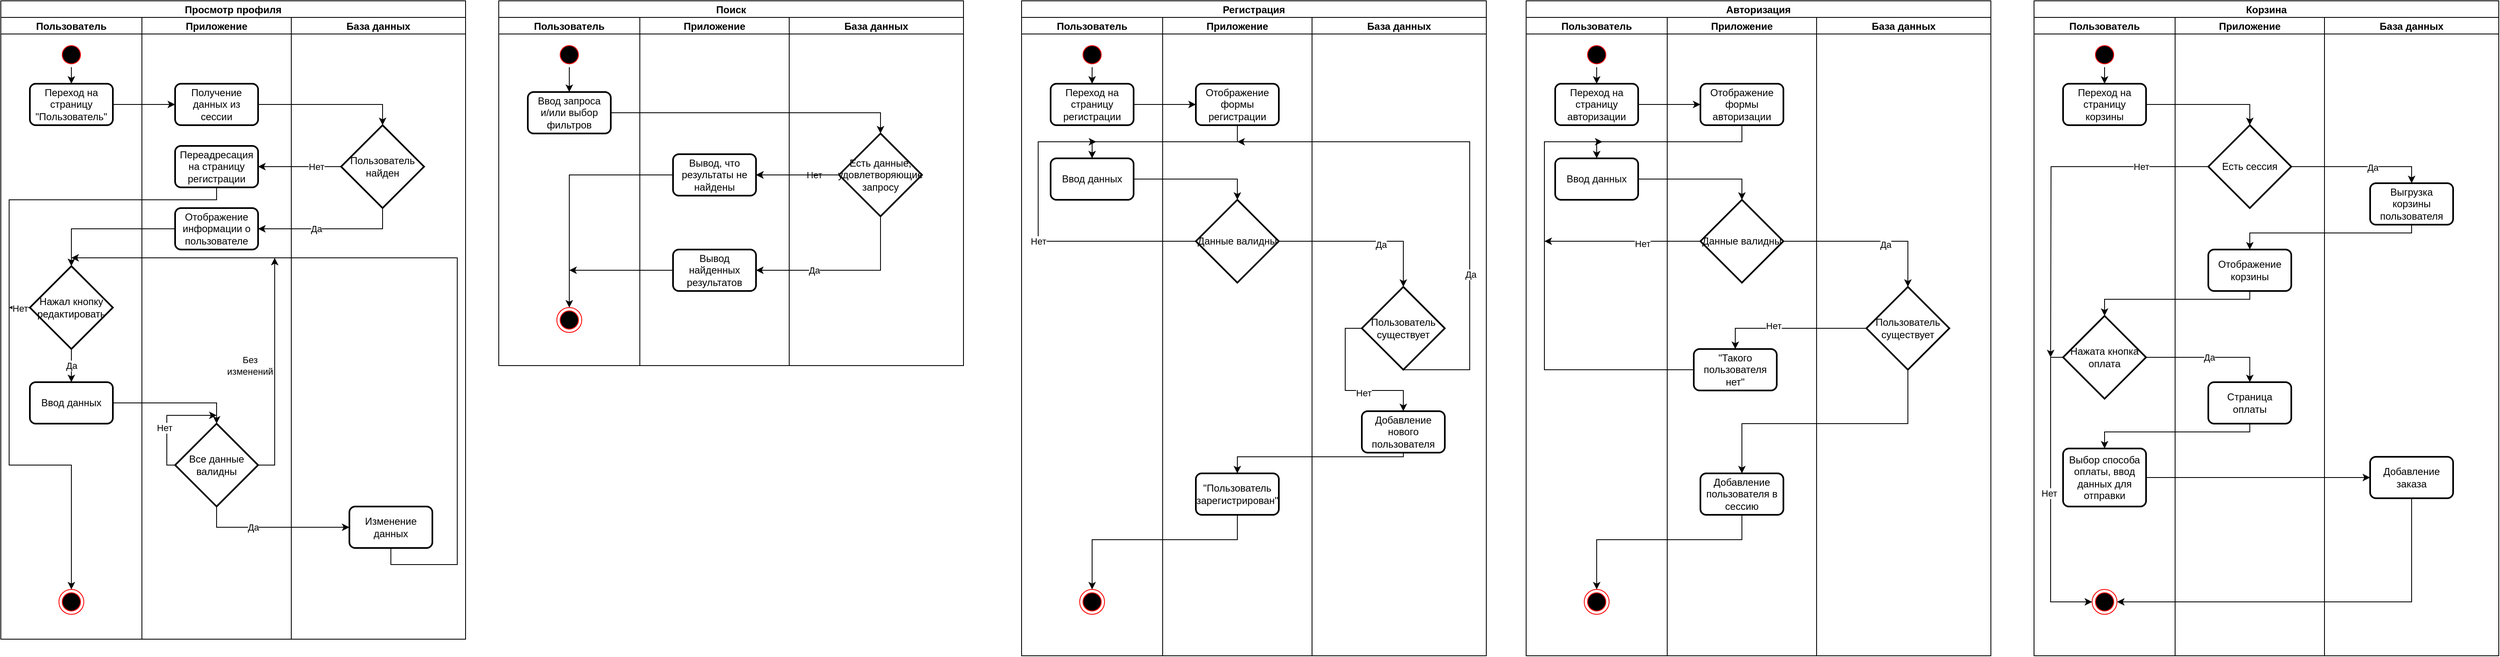 <mxfile version="20.3.2" type="github">
  <diagram id="I5nZvrq4wEyYo2CoKXtl" name="Страница 1">
    <mxGraphModel dx="1625" dy="899" grid="1" gridSize="10" guides="1" tooltips="1" connect="1" arrows="1" fold="1" page="1" pageScale="1" pageWidth="827" pageHeight="1169" math="0" shadow="0">
      <root>
        <mxCell id="0" />
        <mxCell id="1" parent="0" />
        <mxCell id="TyDWLtlbXE0dwwBq7qkv-1" value="Просмотр профиля" style="swimlane;childLayout=stackLayout;resizeParent=1;resizeParentMax=0;startSize=20;" vertex="1" parent="1">
          <mxGeometry x="230" y="40" width="560" height="770" as="geometry" />
        </mxCell>
        <mxCell id="TyDWLtlbXE0dwwBq7qkv-5" value="Пользователь" style="swimlane;startSize=20;" vertex="1" parent="TyDWLtlbXE0dwwBq7qkv-1">
          <mxGeometry y="20" width="170" height="750" as="geometry" />
        </mxCell>
        <mxCell id="TyDWLtlbXE0dwwBq7qkv-43" style="edgeStyle=orthogonalEdgeStyle;rounded=0;orthogonalLoop=1;jettySize=auto;html=1;" edge="1" parent="TyDWLtlbXE0dwwBq7qkv-5" source="TyDWLtlbXE0dwwBq7qkv-7" target="TyDWLtlbXE0dwwBq7qkv-9">
          <mxGeometry relative="1" as="geometry" />
        </mxCell>
        <mxCell id="TyDWLtlbXE0dwwBq7qkv-7" value="" style="ellipse;html=1;shape=startState;fillColor=#000000;strokeColor=#ff0000;" vertex="1" parent="TyDWLtlbXE0dwwBq7qkv-5">
          <mxGeometry x="70" y="30" width="30" height="30" as="geometry" />
        </mxCell>
        <mxCell id="TyDWLtlbXE0dwwBq7qkv-9" value="Переход на страницу &quot;Пользователь&quot;" style="rounded=1;whiteSpace=wrap;html=1;absoluteArcSize=1;arcSize=14;strokeWidth=2;" vertex="1" parent="TyDWLtlbXE0dwwBq7qkv-5">
          <mxGeometry x="35" y="80" width="100" height="50" as="geometry" />
        </mxCell>
        <mxCell id="TyDWLtlbXE0dwwBq7qkv-30" value="Да" style="edgeStyle=orthogonalEdgeStyle;rounded=0;orthogonalLoop=1;jettySize=auto;html=1;exitX=0.5;exitY=1;exitDx=0;exitDy=0;exitPerimeter=0;entryX=0.5;entryY=0;entryDx=0;entryDy=0;" edge="1" parent="TyDWLtlbXE0dwwBq7qkv-5" source="TyDWLtlbXE0dwwBq7qkv-24" target="TyDWLtlbXE0dwwBq7qkv-29">
          <mxGeometry relative="1" as="geometry" />
        </mxCell>
        <mxCell id="TyDWLtlbXE0dwwBq7qkv-24" value="Нажал кнопку редактировать" style="strokeWidth=2;html=1;shape=mxgraph.flowchart.decision;whiteSpace=wrap;" vertex="1" parent="TyDWLtlbXE0dwwBq7qkv-5">
          <mxGeometry x="35" y="300" width="100" height="100" as="geometry" />
        </mxCell>
        <mxCell id="TyDWLtlbXE0dwwBq7qkv-29" value="Ввод данных" style="rounded=1;whiteSpace=wrap;html=1;absoluteArcSize=1;arcSize=14;strokeWidth=2;" vertex="1" parent="TyDWLtlbXE0dwwBq7qkv-5">
          <mxGeometry x="35" y="440" width="100" height="50" as="geometry" />
        </mxCell>
        <mxCell id="TyDWLtlbXE0dwwBq7qkv-26" style="edgeStyle=orthogonalEdgeStyle;rounded=0;orthogonalLoop=1;jettySize=auto;html=1;exitX=0;exitY=0.5;exitDx=0;exitDy=0;exitPerimeter=0;" edge="1" parent="TyDWLtlbXE0dwwBq7qkv-5" source="TyDWLtlbXE0dwwBq7qkv-24">
          <mxGeometry relative="1" as="geometry">
            <mxPoint x="10" y="350" as="targetPoint" />
            <Array as="points">
              <mxPoint x="20" y="350" />
              <mxPoint x="20" y="350" />
            </Array>
          </mxGeometry>
        </mxCell>
        <mxCell id="TyDWLtlbXE0dwwBq7qkv-27" value="Нет" style="edgeLabel;html=1;align=center;verticalAlign=middle;resizable=0;points=[];" vertex="1" connectable="0" parent="TyDWLtlbXE0dwwBq7qkv-26">
          <mxGeometry x="-0.006" y="1" relative="1" as="geometry">
            <mxPoint as="offset" />
          </mxGeometry>
        </mxCell>
        <mxCell id="TyDWLtlbXE0dwwBq7qkv-25" value="" style="ellipse;html=1;shape=endState;fillColor=#000000;strokeColor=#ff0000;" vertex="1" parent="TyDWLtlbXE0dwwBq7qkv-5">
          <mxGeometry x="70" y="690" width="30" height="30" as="geometry" />
        </mxCell>
        <mxCell id="TyDWLtlbXE0dwwBq7qkv-3" value="Приложение" style="swimlane;startSize=20;" vertex="1" parent="TyDWLtlbXE0dwwBq7qkv-1">
          <mxGeometry x="170" y="20" width="180" height="750" as="geometry" />
        </mxCell>
        <mxCell id="TyDWLtlbXE0dwwBq7qkv-11" value="Получение данных из сессии" style="rounded=1;whiteSpace=wrap;html=1;absoluteArcSize=1;arcSize=14;strokeWidth=2;" vertex="1" parent="TyDWLtlbXE0dwwBq7qkv-3">
          <mxGeometry x="40" y="80" width="100" height="50" as="geometry" />
        </mxCell>
        <mxCell id="TyDWLtlbXE0dwwBq7qkv-17" value="Переадресация на страницу регистрации" style="rounded=1;whiteSpace=wrap;html=1;absoluteArcSize=1;arcSize=14;strokeWidth=2;" vertex="1" parent="TyDWLtlbXE0dwwBq7qkv-3">
          <mxGeometry x="40" y="155" width="100" height="50" as="geometry" />
        </mxCell>
        <mxCell id="TyDWLtlbXE0dwwBq7qkv-19" value="Отображение информации о пользователе" style="rounded=1;whiteSpace=wrap;html=1;absoluteArcSize=1;arcSize=14;strokeWidth=2;" vertex="1" parent="TyDWLtlbXE0dwwBq7qkv-3">
          <mxGeometry x="40" y="230" width="100" height="50" as="geometry" />
        </mxCell>
        <mxCell id="TyDWLtlbXE0dwwBq7qkv-31" value="Все данные валидны" style="strokeWidth=2;html=1;shape=mxgraph.flowchart.decision;whiteSpace=wrap;" vertex="1" parent="TyDWLtlbXE0dwwBq7qkv-3">
          <mxGeometry x="40" y="490" width="100" height="100" as="geometry" />
        </mxCell>
        <mxCell id="TyDWLtlbXE0dwwBq7qkv-34" style="edgeStyle=orthogonalEdgeStyle;rounded=0;orthogonalLoop=1;jettySize=auto;html=1;exitX=0;exitY=0.5;exitDx=0;exitDy=0;exitPerimeter=0;" edge="1" parent="TyDWLtlbXE0dwwBq7qkv-3" source="TyDWLtlbXE0dwwBq7qkv-31">
          <mxGeometry relative="1" as="geometry">
            <mxPoint x="90" y="480" as="targetPoint" />
            <Array as="points">
              <mxPoint x="30" y="540" />
              <mxPoint x="30" y="480" />
            </Array>
          </mxGeometry>
        </mxCell>
        <mxCell id="TyDWLtlbXE0dwwBq7qkv-46" value="Нет" style="edgeLabel;html=1;align=center;verticalAlign=middle;resizable=0;points=[];" vertex="1" connectable="0" parent="TyDWLtlbXE0dwwBq7qkv-34">
          <mxGeometry x="-0.145" y="3" relative="1" as="geometry">
            <mxPoint as="offset" />
          </mxGeometry>
        </mxCell>
        <mxCell id="TyDWLtlbXE0dwwBq7qkv-4" value="База данных" style="swimlane;startSize=20;" vertex="1" parent="TyDWLtlbXE0dwwBq7qkv-1">
          <mxGeometry x="350" y="20" width="210" height="750" as="geometry" />
        </mxCell>
        <mxCell id="TyDWLtlbXE0dwwBq7qkv-15" value="Пользователь найден" style="strokeWidth=2;html=1;shape=mxgraph.flowchart.decision;whiteSpace=wrap;" vertex="1" parent="TyDWLtlbXE0dwwBq7qkv-4">
          <mxGeometry x="60" y="130" width="100" height="100" as="geometry" />
        </mxCell>
        <mxCell id="TyDWLtlbXE0dwwBq7qkv-36" value="Изменение данных" style="rounded=1;whiteSpace=wrap;html=1;absoluteArcSize=1;arcSize=14;strokeWidth=2;" vertex="1" parent="TyDWLtlbXE0dwwBq7qkv-4">
          <mxGeometry x="70" y="590" width="100" height="50" as="geometry" />
        </mxCell>
        <mxCell id="TyDWLtlbXE0dwwBq7qkv-14" style="edgeStyle=orthogonalEdgeStyle;rounded=0;orthogonalLoop=1;jettySize=auto;html=1;exitX=1;exitY=0.5;exitDx=0;exitDy=0;entryX=0;entryY=0.5;entryDx=0;entryDy=0;" edge="1" parent="TyDWLtlbXE0dwwBq7qkv-1" source="TyDWLtlbXE0dwwBq7qkv-9" target="TyDWLtlbXE0dwwBq7qkv-11">
          <mxGeometry relative="1" as="geometry" />
        </mxCell>
        <mxCell id="TyDWLtlbXE0dwwBq7qkv-16" style="edgeStyle=orthogonalEdgeStyle;rounded=0;orthogonalLoop=1;jettySize=auto;html=1;exitX=1;exitY=0.5;exitDx=0;exitDy=0;entryX=0.5;entryY=0;entryDx=0;entryDy=0;entryPerimeter=0;" edge="1" parent="TyDWLtlbXE0dwwBq7qkv-1" source="TyDWLtlbXE0dwwBq7qkv-11" target="TyDWLtlbXE0dwwBq7qkv-15">
          <mxGeometry relative="1" as="geometry" />
        </mxCell>
        <mxCell id="TyDWLtlbXE0dwwBq7qkv-18" value="Нет" style="edgeStyle=orthogonalEdgeStyle;rounded=0;orthogonalLoop=1;jettySize=auto;html=1;exitX=0;exitY=0.5;exitDx=0;exitDy=0;exitPerimeter=0;entryX=1;entryY=0.5;entryDx=0;entryDy=0;" edge="1" parent="TyDWLtlbXE0dwwBq7qkv-1" source="TyDWLtlbXE0dwwBq7qkv-15" target="TyDWLtlbXE0dwwBq7qkv-17">
          <mxGeometry x="-0.4" relative="1" as="geometry">
            <mxPoint as="offset" />
          </mxGeometry>
        </mxCell>
        <mxCell id="TyDWLtlbXE0dwwBq7qkv-20" style="edgeStyle=orthogonalEdgeStyle;rounded=0;orthogonalLoop=1;jettySize=auto;html=1;entryX=1;entryY=0.5;entryDx=0;entryDy=0;exitX=0.5;exitY=1;exitDx=0;exitDy=0;exitPerimeter=0;" edge="1" parent="TyDWLtlbXE0dwwBq7qkv-1" source="TyDWLtlbXE0dwwBq7qkv-15" target="TyDWLtlbXE0dwwBq7qkv-19">
          <mxGeometry relative="1" as="geometry">
            <Array as="points">
              <mxPoint x="460" y="275" />
            </Array>
          </mxGeometry>
        </mxCell>
        <mxCell id="TyDWLtlbXE0dwwBq7qkv-21" value="Да" style="edgeLabel;html=1;align=center;verticalAlign=middle;resizable=0;points=[];" vertex="1" connectable="0" parent="TyDWLtlbXE0dwwBq7qkv-20">
          <mxGeometry x="-0.029" y="3" relative="1" as="geometry">
            <mxPoint x="-20" y="-3" as="offset" />
          </mxGeometry>
        </mxCell>
        <mxCell id="TyDWLtlbXE0dwwBq7qkv-28" style="edgeStyle=orthogonalEdgeStyle;rounded=0;orthogonalLoop=1;jettySize=auto;html=1;entryX=0.5;entryY=0;entryDx=0;entryDy=0;entryPerimeter=0;" edge="1" parent="TyDWLtlbXE0dwwBq7qkv-1" source="TyDWLtlbXE0dwwBq7qkv-19" target="TyDWLtlbXE0dwwBq7qkv-24">
          <mxGeometry relative="1" as="geometry" />
        </mxCell>
        <mxCell id="TyDWLtlbXE0dwwBq7qkv-33" style="edgeStyle=orthogonalEdgeStyle;rounded=0;orthogonalLoop=1;jettySize=auto;html=1;entryX=0.5;entryY=0;entryDx=0;entryDy=0;entryPerimeter=0;" edge="1" parent="TyDWLtlbXE0dwwBq7qkv-1" source="TyDWLtlbXE0dwwBq7qkv-29" target="TyDWLtlbXE0dwwBq7qkv-31">
          <mxGeometry relative="1" as="geometry" />
        </mxCell>
        <mxCell id="TyDWLtlbXE0dwwBq7qkv-38" style="edgeStyle=orthogonalEdgeStyle;rounded=0;orthogonalLoop=1;jettySize=auto;html=1;exitX=0.5;exitY=1;exitDx=0;exitDy=0;" edge="1" parent="TyDWLtlbXE0dwwBq7qkv-1" source="TyDWLtlbXE0dwwBq7qkv-36">
          <mxGeometry relative="1" as="geometry">
            <mxPoint x="85" y="310" as="targetPoint" />
            <Array as="points">
              <mxPoint x="470" y="680" />
              <mxPoint x="550" y="680" />
              <mxPoint x="550" y="310" />
            </Array>
          </mxGeometry>
        </mxCell>
        <mxCell id="TyDWLtlbXE0dwwBq7qkv-41" style="edgeStyle=orthogonalEdgeStyle;rounded=0;orthogonalLoop=1;jettySize=auto;html=1;exitX=0.5;exitY=1;exitDx=0;exitDy=0;exitPerimeter=0;entryX=0;entryY=0.5;entryDx=0;entryDy=0;" edge="1" parent="TyDWLtlbXE0dwwBq7qkv-1" source="TyDWLtlbXE0dwwBq7qkv-31" target="TyDWLtlbXE0dwwBq7qkv-36">
          <mxGeometry relative="1" as="geometry" />
        </mxCell>
        <mxCell id="TyDWLtlbXE0dwwBq7qkv-47" value="Да" style="edgeLabel;html=1;align=center;verticalAlign=middle;resizable=0;points=[];" vertex="1" connectable="0" parent="TyDWLtlbXE0dwwBq7qkv-41">
          <mxGeometry x="-0.254" relative="1" as="geometry">
            <mxPoint as="offset" />
          </mxGeometry>
        </mxCell>
        <mxCell id="TyDWLtlbXE0dwwBq7qkv-42" style="edgeStyle=orthogonalEdgeStyle;rounded=0;orthogonalLoop=1;jettySize=auto;html=1;exitX=0.5;exitY=1;exitDx=0;exitDy=0;entryX=0.5;entryY=0;entryDx=0;entryDy=0;" edge="1" parent="TyDWLtlbXE0dwwBq7qkv-1" source="TyDWLtlbXE0dwwBq7qkv-17" target="TyDWLtlbXE0dwwBq7qkv-25">
          <mxGeometry relative="1" as="geometry">
            <Array as="points">
              <mxPoint x="260" y="240" />
              <mxPoint x="10" y="240" />
              <mxPoint x="10" y="560" />
              <mxPoint x="85" y="560" />
            </Array>
          </mxGeometry>
        </mxCell>
        <mxCell id="TyDWLtlbXE0dwwBq7qkv-40" style="edgeStyle=orthogonalEdgeStyle;rounded=0;orthogonalLoop=1;jettySize=auto;html=1;exitX=1;exitY=0.5;exitDx=0;exitDy=0;exitPerimeter=0;" edge="1" parent="1" source="TyDWLtlbXE0dwwBq7qkv-31">
          <mxGeometry relative="1" as="geometry">
            <mxPoint x="560" y="350" as="targetPoint" />
            <Array as="points">
              <mxPoint x="560" y="600" />
            </Array>
          </mxGeometry>
        </mxCell>
        <mxCell id="TyDWLtlbXE0dwwBq7qkv-45" value="Без&lt;br&gt;изменений" style="edgeLabel;html=1;align=center;verticalAlign=middle;resizable=0;points=[];" vertex="1" connectable="0" parent="TyDWLtlbXE0dwwBq7qkv-40">
          <mxGeometry x="-0.332" y="2" relative="1" as="geometry">
            <mxPoint x="-28" y="-50" as="offset" />
          </mxGeometry>
        </mxCell>
        <mxCell id="TyDWLtlbXE0dwwBq7qkv-142" value="Поиск" style="swimlane;childLayout=stackLayout;resizeParent=1;resizeParentMax=0;startSize=20;" vertex="1" parent="1">
          <mxGeometry x="830" y="40" width="560" height="440" as="geometry" />
        </mxCell>
        <mxCell id="TyDWLtlbXE0dwwBq7qkv-143" value="Пользователь" style="swimlane;startSize=20;" vertex="1" parent="TyDWLtlbXE0dwwBq7qkv-142">
          <mxGeometry y="20" width="170" height="420" as="geometry" />
        </mxCell>
        <mxCell id="TyDWLtlbXE0dwwBq7qkv-189" value="" style="edgeStyle=orthogonalEdgeStyle;rounded=0;orthogonalLoop=1;jettySize=auto;html=1;exitX=0.5;exitY=1;exitDx=0;exitDy=0;" edge="1" parent="TyDWLtlbXE0dwwBq7qkv-143" source="TyDWLtlbXE0dwwBq7qkv-145" target="TyDWLtlbXE0dwwBq7qkv-178">
          <mxGeometry relative="1" as="geometry" />
        </mxCell>
        <mxCell id="TyDWLtlbXE0dwwBq7qkv-145" value="" style="ellipse;html=1;shape=startState;fillColor=#000000;strokeColor=#ff0000;" vertex="1" parent="TyDWLtlbXE0dwwBq7qkv-143">
          <mxGeometry x="70" y="30" width="30" height="30" as="geometry" />
        </mxCell>
        <mxCell id="TyDWLtlbXE0dwwBq7qkv-152" value="" style="ellipse;html=1;shape=endState;fillColor=#000000;strokeColor=#ff0000;" vertex="1" parent="TyDWLtlbXE0dwwBq7qkv-143">
          <mxGeometry x="70" y="350" width="30" height="30" as="geometry" />
        </mxCell>
        <mxCell id="TyDWLtlbXE0dwwBq7qkv-178" value="Ввод запроса &lt;br&gt;и/или выбор фильтров" style="rounded=1;whiteSpace=wrap;html=1;absoluteArcSize=1;arcSize=14;strokeWidth=2;" vertex="1" parent="TyDWLtlbXE0dwwBq7qkv-143">
          <mxGeometry x="35" y="90" width="100" height="50" as="geometry" />
        </mxCell>
        <mxCell id="TyDWLtlbXE0dwwBq7qkv-153" value="Приложение" style="swimlane;startSize=20;" vertex="1" parent="TyDWLtlbXE0dwwBq7qkv-142">
          <mxGeometry x="170" y="20" width="180" height="420" as="geometry">
            <mxRectangle x="170" y="20" width="40" height="420" as="alternateBounds" />
          </mxGeometry>
        </mxCell>
        <mxCell id="TyDWLtlbXE0dwwBq7qkv-182" value="Вывод, что результаты не найдены" style="rounded=1;whiteSpace=wrap;html=1;absoluteArcSize=1;arcSize=14;strokeWidth=2;" vertex="1" parent="TyDWLtlbXE0dwwBq7qkv-153">
          <mxGeometry x="40" y="165" width="100" height="50" as="geometry" />
        </mxCell>
        <mxCell id="TyDWLtlbXE0dwwBq7qkv-183" value="Вывод найденных результатов" style="rounded=1;whiteSpace=wrap;html=1;absoluteArcSize=1;arcSize=14;strokeWidth=2;" vertex="1" parent="TyDWLtlbXE0dwwBq7qkv-153">
          <mxGeometry x="40" y="280" width="100" height="50" as="geometry" />
        </mxCell>
        <mxCell id="TyDWLtlbXE0dwwBq7qkv-160" value="База данных" style="swimlane;startSize=20;" vertex="1" parent="TyDWLtlbXE0dwwBq7qkv-142">
          <mxGeometry x="350" y="20" width="210" height="420" as="geometry" />
        </mxCell>
        <mxCell id="TyDWLtlbXE0dwwBq7qkv-179" value="Есть данные, удовлетворяющие запросу" style="strokeWidth=2;html=1;shape=mxgraph.flowchart.decision;whiteSpace=wrap;" vertex="1" parent="TyDWLtlbXE0dwwBq7qkv-160">
          <mxGeometry x="60" y="140" width="100" height="100" as="geometry" />
        </mxCell>
        <mxCell id="TyDWLtlbXE0dwwBq7qkv-181" style="edgeStyle=orthogonalEdgeStyle;rounded=0;orthogonalLoop=1;jettySize=auto;html=1;entryX=0.5;entryY=0;entryDx=0;entryDy=0;entryPerimeter=0;" edge="1" parent="TyDWLtlbXE0dwwBq7qkv-142" source="TyDWLtlbXE0dwwBq7qkv-178" target="TyDWLtlbXE0dwwBq7qkv-179">
          <mxGeometry relative="1" as="geometry" />
        </mxCell>
        <mxCell id="TyDWLtlbXE0dwwBq7qkv-185" style="edgeStyle=orthogonalEdgeStyle;rounded=0;orthogonalLoop=1;jettySize=auto;html=1;entryX=1;entryY=0.5;entryDx=0;entryDy=0;exitX=0.5;exitY=1;exitDx=0;exitDy=0;exitPerimeter=0;" edge="1" parent="TyDWLtlbXE0dwwBq7qkv-142" source="TyDWLtlbXE0dwwBq7qkv-179" target="TyDWLtlbXE0dwwBq7qkv-183">
          <mxGeometry relative="1" as="geometry">
            <Array as="points">
              <mxPoint x="460" y="325" />
            </Array>
          </mxGeometry>
        </mxCell>
        <mxCell id="TyDWLtlbXE0dwwBq7qkv-188" value="Да" style="edgeLabel;html=1;align=center;verticalAlign=middle;resizable=0;points=[];" vertex="1" connectable="0" parent="TyDWLtlbXE0dwwBq7qkv-185">
          <mxGeometry x="-0.113" y="1" relative="1" as="geometry">
            <mxPoint x="-50" y="-1" as="offset" />
          </mxGeometry>
        </mxCell>
        <mxCell id="TyDWLtlbXE0dwwBq7qkv-186" style="edgeStyle=orthogonalEdgeStyle;rounded=0;orthogonalLoop=1;jettySize=auto;html=1;entryX=0.5;entryY=0;entryDx=0;entryDy=0;" edge="1" parent="TyDWLtlbXE0dwwBq7qkv-142" source="TyDWLtlbXE0dwwBq7qkv-182" target="TyDWLtlbXE0dwwBq7qkv-152">
          <mxGeometry relative="1" as="geometry" />
        </mxCell>
        <mxCell id="TyDWLtlbXE0dwwBq7qkv-187" style="edgeStyle=orthogonalEdgeStyle;rounded=0;orthogonalLoop=1;jettySize=auto;html=1;" edge="1" parent="TyDWLtlbXE0dwwBq7qkv-142" source="TyDWLtlbXE0dwwBq7qkv-183">
          <mxGeometry relative="1" as="geometry">
            <mxPoint x="85" y="325" as="targetPoint" />
          </mxGeometry>
        </mxCell>
        <mxCell id="TyDWLtlbXE0dwwBq7qkv-244" style="edgeStyle=orthogonalEdgeStyle;rounded=0;orthogonalLoop=1;jettySize=auto;html=1;entryX=1;entryY=0.5;entryDx=0;entryDy=0;endArrow=classic;endFill=1;" edge="1" parent="TyDWLtlbXE0dwwBq7qkv-142" source="TyDWLtlbXE0dwwBq7qkv-179" target="TyDWLtlbXE0dwwBq7qkv-182">
          <mxGeometry relative="1" as="geometry" />
        </mxCell>
        <mxCell id="TyDWLtlbXE0dwwBq7qkv-245" value="Нет" style="edgeLabel;html=1;align=center;verticalAlign=middle;resizable=0;points=[];" vertex="1" connectable="0" parent="TyDWLtlbXE0dwwBq7qkv-244">
          <mxGeometry x="-0.241" y="-1" relative="1" as="geometry">
            <mxPoint x="8" y="1" as="offset" />
          </mxGeometry>
        </mxCell>
        <mxCell id="TyDWLtlbXE0dwwBq7qkv-246" value="" style="edgeStyle=orthogonalEdgeStyle;rounded=0;orthogonalLoop=1;jettySize=auto;html=1;endArrow=classic;endFill=1;exitX=0;exitY=0.5;exitDx=0;exitDy=0;exitPerimeter=0;entryX=1;entryY=0.5;entryDx=0;entryDy=0;" edge="1" parent="TyDWLtlbXE0dwwBq7qkv-142" source="TyDWLtlbXE0dwwBq7qkv-179" target="TyDWLtlbXE0dwwBq7qkv-182">
          <mxGeometry relative="1" as="geometry" />
        </mxCell>
        <mxCell id="TyDWLtlbXE0dwwBq7qkv-222" value="Регистрация" style="swimlane;childLayout=stackLayout;resizeParent=1;resizeParentMax=0;startSize=20;" vertex="1" parent="1">
          <mxGeometry x="1460" y="40" width="560" height="790" as="geometry" />
        </mxCell>
        <mxCell id="TyDWLtlbXE0dwwBq7qkv-223" value="Пользователь" style="swimlane;startSize=20;" vertex="1" parent="TyDWLtlbXE0dwwBq7qkv-222">
          <mxGeometry y="20" width="170" height="770" as="geometry">
            <mxRectangle y="20" width="40" height="420" as="alternateBounds" />
          </mxGeometry>
        </mxCell>
        <mxCell id="TyDWLtlbXE0dwwBq7qkv-254" style="edgeStyle=orthogonalEdgeStyle;rounded=0;orthogonalLoop=1;jettySize=auto;html=1;endArrow=classic;endFill=1;" edge="1" parent="TyDWLtlbXE0dwwBq7qkv-223" source="TyDWLtlbXE0dwwBq7qkv-225" target="TyDWLtlbXE0dwwBq7qkv-247">
          <mxGeometry relative="1" as="geometry" />
        </mxCell>
        <mxCell id="TyDWLtlbXE0dwwBq7qkv-225" value="" style="ellipse;html=1;shape=startState;fillColor=#000000;strokeColor=#ff0000;" vertex="1" parent="TyDWLtlbXE0dwwBq7qkv-223">
          <mxGeometry x="70" y="30" width="30" height="30" as="geometry" />
        </mxCell>
        <mxCell id="TyDWLtlbXE0dwwBq7qkv-226" value="" style="ellipse;html=1;shape=endState;fillColor=#000000;strokeColor=#ff0000;" vertex="1" parent="TyDWLtlbXE0dwwBq7qkv-223">
          <mxGeometry x="70" y="690" width="30" height="30" as="geometry" />
        </mxCell>
        <mxCell id="TyDWLtlbXE0dwwBq7qkv-247" value="Переход на страницу регистрации" style="rounded=1;whiteSpace=wrap;html=1;absoluteArcSize=1;arcSize=14;strokeWidth=2;" vertex="1" parent="TyDWLtlbXE0dwwBq7qkv-223">
          <mxGeometry x="35" y="80" width="100" height="50" as="geometry" />
        </mxCell>
        <mxCell id="TyDWLtlbXE0dwwBq7qkv-249" value="Ввод данных" style="rounded=1;whiteSpace=wrap;html=1;absoluteArcSize=1;arcSize=14;strokeWidth=2;" vertex="1" parent="TyDWLtlbXE0dwwBq7qkv-223">
          <mxGeometry x="35" y="170" width="100" height="50" as="geometry" />
        </mxCell>
        <mxCell id="TyDWLtlbXE0dwwBq7qkv-228" value="Приложение" style="swimlane;startSize=20;" vertex="1" parent="TyDWLtlbXE0dwwBq7qkv-222">
          <mxGeometry x="170" y="20" width="180" height="770" as="geometry">
            <mxRectangle x="170" y="20" width="40" height="420" as="alternateBounds" />
          </mxGeometry>
        </mxCell>
        <mxCell id="TyDWLtlbXE0dwwBq7qkv-248" value="Отображение формы регистрации" style="rounded=1;whiteSpace=wrap;html=1;absoluteArcSize=1;arcSize=14;strokeWidth=2;" vertex="1" parent="TyDWLtlbXE0dwwBq7qkv-228">
          <mxGeometry x="40" y="80" width="100" height="50" as="geometry" />
        </mxCell>
        <mxCell id="TyDWLtlbXE0dwwBq7qkv-250" value="Данные валидны" style="strokeWidth=2;html=1;shape=mxgraph.flowchart.decision;whiteSpace=wrap;" vertex="1" parent="TyDWLtlbXE0dwwBq7qkv-228">
          <mxGeometry x="40" y="220" width="100" height="100" as="geometry" />
        </mxCell>
        <mxCell id="TyDWLtlbXE0dwwBq7qkv-264" value="&quot;Пользователь зарегистрирован&quot;" style="rounded=1;whiteSpace=wrap;html=1;absoluteArcSize=1;arcSize=14;strokeWidth=2;" vertex="1" parent="TyDWLtlbXE0dwwBq7qkv-228">
          <mxGeometry x="40" y="550" width="100" height="50" as="geometry" />
        </mxCell>
        <mxCell id="TyDWLtlbXE0dwwBq7qkv-231" value="База данных" style="swimlane;startSize=20;" vertex="1" parent="TyDWLtlbXE0dwwBq7qkv-222">
          <mxGeometry x="350" y="20" width="210" height="770" as="geometry">
            <mxRectangle x="350" y="20" width="40" height="420" as="alternateBounds" />
          </mxGeometry>
        </mxCell>
        <mxCell id="TyDWLtlbXE0dwwBq7qkv-262" style="edgeStyle=orthogonalEdgeStyle;rounded=0;orthogonalLoop=1;jettySize=auto;html=1;exitX=0;exitY=0.5;exitDx=0;exitDy=0;exitPerimeter=0;entryX=0.5;entryY=0;entryDx=0;entryDy=0;endArrow=classic;endFill=1;" edge="1" parent="TyDWLtlbXE0dwwBq7qkv-231" source="TyDWLtlbXE0dwwBq7qkv-257" target="TyDWLtlbXE0dwwBq7qkv-261">
          <mxGeometry relative="1" as="geometry" />
        </mxCell>
        <mxCell id="TyDWLtlbXE0dwwBq7qkv-263" value="Нет" style="edgeLabel;html=1;align=center;verticalAlign=middle;resizable=0;points=[];" vertex="1" connectable="0" parent="TyDWLtlbXE0dwwBq7qkv-262">
          <mxGeometry x="0.225" y="-3" relative="1" as="geometry">
            <mxPoint as="offset" />
          </mxGeometry>
        </mxCell>
        <mxCell id="TyDWLtlbXE0dwwBq7qkv-257" value="Пользователь существует" style="strokeWidth=2;html=1;shape=mxgraph.flowchart.decision;whiteSpace=wrap;" vertex="1" parent="TyDWLtlbXE0dwwBq7qkv-231">
          <mxGeometry x="60" y="325" width="100" height="100" as="geometry" />
        </mxCell>
        <mxCell id="TyDWLtlbXE0dwwBq7qkv-261" value="Добавление нового пользователя" style="rounded=1;whiteSpace=wrap;html=1;absoluteArcSize=1;arcSize=14;strokeWidth=2;" vertex="1" parent="TyDWLtlbXE0dwwBq7qkv-231">
          <mxGeometry x="60" y="475" width="100" height="50" as="geometry" />
        </mxCell>
        <mxCell id="TyDWLtlbXE0dwwBq7qkv-251" style="edgeStyle=orthogonalEdgeStyle;rounded=0;orthogonalLoop=1;jettySize=auto;html=1;entryX=0.5;entryY=0;entryDx=0;entryDy=0;entryPerimeter=0;endArrow=classic;endFill=1;" edge="1" parent="TyDWLtlbXE0dwwBq7qkv-222" source="TyDWLtlbXE0dwwBq7qkv-249" target="TyDWLtlbXE0dwwBq7qkv-250">
          <mxGeometry relative="1" as="geometry" />
        </mxCell>
        <mxCell id="TyDWLtlbXE0dwwBq7qkv-252" style="edgeStyle=orthogonalEdgeStyle;rounded=0;orthogonalLoop=1;jettySize=auto;html=1;entryX=0.5;entryY=0;entryDx=0;entryDy=0;endArrow=classic;endFill=1;" edge="1" parent="TyDWLtlbXE0dwwBq7qkv-222" source="TyDWLtlbXE0dwwBq7qkv-248" target="TyDWLtlbXE0dwwBq7qkv-249">
          <mxGeometry relative="1" as="geometry">
            <Array as="points">
              <mxPoint x="260" y="170" />
              <mxPoint x="85" y="170" />
            </Array>
          </mxGeometry>
        </mxCell>
        <mxCell id="TyDWLtlbXE0dwwBq7qkv-253" style="edgeStyle=orthogonalEdgeStyle;rounded=0;orthogonalLoop=1;jettySize=auto;html=1;entryX=0;entryY=0.5;entryDx=0;entryDy=0;endArrow=classic;endFill=1;" edge="1" parent="TyDWLtlbXE0dwwBq7qkv-222" source="TyDWLtlbXE0dwwBq7qkv-247" target="TyDWLtlbXE0dwwBq7qkv-248">
          <mxGeometry relative="1" as="geometry" />
        </mxCell>
        <mxCell id="TyDWLtlbXE0dwwBq7qkv-265" style="edgeStyle=orthogonalEdgeStyle;rounded=0;orthogonalLoop=1;jettySize=auto;html=1;entryX=0.5;entryY=0;entryDx=0;entryDy=0;entryPerimeter=0;endArrow=classic;endFill=1;" edge="1" parent="TyDWLtlbXE0dwwBq7qkv-222" source="TyDWLtlbXE0dwwBq7qkv-250" target="TyDWLtlbXE0dwwBq7qkv-257">
          <mxGeometry relative="1" as="geometry" />
        </mxCell>
        <mxCell id="TyDWLtlbXE0dwwBq7qkv-266" value="Да" style="edgeLabel;html=1;align=center;verticalAlign=middle;resizable=0;points=[];" vertex="1" connectable="0" parent="TyDWLtlbXE0dwwBq7qkv-265">
          <mxGeometry x="0.196" y="-4" relative="1" as="geometry">
            <mxPoint as="offset" />
          </mxGeometry>
        </mxCell>
        <mxCell id="TyDWLtlbXE0dwwBq7qkv-267" style="edgeStyle=orthogonalEdgeStyle;rounded=0;orthogonalLoop=1;jettySize=auto;html=1;entryX=0.5;entryY=0;entryDx=0;entryDy=0;endArrow=classic;endFill=1;" edge="1" parent="TyDWLtlbXE0dwwBq7qkv-222" source="TyDWLtlbXE0dwwBq7qkv-261" target="TyDWLtlbXE0dwwBq7qkv-264">
          <mxGeometry relative="1" as="geometry">
            <Array as="points">
              <mxPoint x="460" y="550" />
              <mxPoint x="260" y="550" />
            </Array>
          </mxGeometry>
        </mxCell>
        <mxCell id="TyDWLtlbXE0dwwBq7qkv-268" style="edgeStyle=orthogonalEdgeStyle;rounded=0;orthogonalLoop=1;jettySize=auto;html=1;entryX=0.5;entryY=0;entryDx=0;entryDy=0;endArrow=classic;endFill=1;" edge="1" parent="TyDWLtlbXE0dwwBq7qkv-222" source="TyDWLtlbXE0dwwBq7qkv-264" target="TyDWLtlbXE0dwwBq7qkv-226">
          <mxGeometry relative="1" as="geometry">
            <Array as="points">
              <mxPoint x="260" y="650" />
              <mxPoint x="85" y="650" />
            </Array>
          </mxGeometry>
        </mxCell>
        <mxCell id="TyDWLtlbXE0dwwBq7qkv-255" value="Нет" style="edgeStyle=orthogonalEdgeStyle;rounded=0;orthogonalLoop=1;jettySize=auto;html=1;endArrow=classic;endFill=1;" edge="1" parent="1" source="TyDWLtlbXE0dwwBq7qkv-250">
          <mxGeometry relative="1" as="geometry">
            <mxPoint x="1550" y="210" as="targetPoint" />
            <Array as="points">
              <mxPoint x="1480" y="330" />
              <mxPoint x="1480" y="210" />
            </Array>
          </mxGeometry>
        </mxCell>
        <mxCell id="TyDWLtlbXE0dwwBq7qkv-258" style="edgeStyle=orthogonalEdgeStyle;rounded=0;orthogonalLoop=1;jettySize=auto;html=1;endArrow=classic;endFill=1;exitX=0.5;exitY=1;exitDx=0;exitDy=0;exitPerimeter=0;" edge="1" parent="1" source="TyDWLtlbXE0dwwBq7qkv-257">
          <mxGeometry relative="1" as="geometry">
            <mxPoint x="1720" y="210" as="targetPoint" />
            <Array as="points">
              <mxPoint x="2000" y="485" />
              <mxPoint x="2000" y="210" />
            </Array>
          </mxGeometry>
        </mxCell>
        <mxCell id="TyDWLtlbXE0dwwBq7qkv-260" value="Да" style="edgeLabel;html=1;align=center;verticalAlign=middle;resizable=0;points=[];" vertex="1" connectable="0" parent="TyDWLtlbXE0dwwBq7qkv-258">
          <mxGeometry x="-0.387" y="-1" relative="1" as="geometry">
            <mxPoint y="-1" as="offset" />
          </mxGeometry>
        </mxCell>
        <mxCell id="TyDWLtlbXE0dwwBq7qkv-269" value="Авторизация" style="swimlane;childLayout=stackLayout;resizeParent=1;resizeParentMax=0;startSize=20;" vertex="1" parent="1">
          <mxGeometry x="2068" y="40" width="560" height="790" as="geometry" />
        </mxCell>
        <mxCell id="TyDWLtlbXE0dwwBq7qkv-270" value="Пользователь" style="swimlane;startSize=20;" vertex="1" parent="TyDWLtlbXE0dwwBq7qkv-269">
          <mxGeometry y="20" width="170" height="770" as="geometry">
            <mxRectangle y="20" width="40" height="420" as="alternateBounds" />
          </mxGeometry>
        </mxCell>
        <mxCell id="TyDWLtlbXE0dwwBq7qkv-271" style="edgeStyle=orthogonalEdgeStyle;rounded=0;orthogonalLoop=1;jettySize=auto;html=1;endArrow=classic;endFill=1;" edge="1" parent="TyDWLtlbXE0dwwBq7qkv-270" source="TyDWLtlbXE0dwwBq7qkv-272" target="TyDWLtlbXE0dwwBq7qkv-274">
          <mxGeometry relative="1" as="geometry" />
        </mxCell>
        <mxCell id="TyDWLtlbXE0dwwBq7qkv-272" value="" style="ellipse;html=1;shape=startState;fillColor=#000000;strokeColor=#ff0000;" vertex="1" parent="TyDWLtlbXE0dwwBq7qkv-270">
          <mxGeometry x="70" y="30" width="30" height="30" as="geometry" />
        </mxCell>
        <mxCell id="TyDWLtlbXE0dwwBq7qkv-273" value="" style="ellipse;html=1;shape=endState;fillColor=#000000;strokeColor=#ff0000;" vertex="1" parent="TyDWLtlbXE0dwwBq7qkv-270">
          <mxGeometry x="70" y="690" width="30" height="30" as="geometry" />
        </mxCell>
        <mxCell id="TyDWLtlbXE0dwwBq7qkv-274" value="Переход на страницу авторизации" style="rounded=1;whiteSpace=wrap;html=1;absoluteArcSize=1;arcSize=14;strokeWidth=2;" vertex="1" parent="TyDWLtlbXE0dwwBq7qkv-270">
          <mxGeometry x="35" y="80" width="100" height="50" as="geometry" />
        </mxCell>
        <mxCell id="TyDWLtlbXE0dwwBq7qkv-275" value="Ввод данных" style="rounded=1;whiteSpace=wrap;html=1;absoluteArcSize=1;arcSize=14;strokeWidth=2;" vertex="1" parent="TyDWLtlbXE0dwwBq7qkv-270">
          <mxGeometry x="35" y="170" width="100" height="50" as="geometry" />
        </mxCell>
        <mxCell id="TyDWLtlbXE0dwwBq7qkv-276" value="Приложение" style="swimlane;startSize=20;" vertex="1" parent="TyDWLtlbXE0dwwBq7qkv-269">
          <mxGeometry x="170" y="20" width="180" height="770" as="geometry">
            <mxRectangle x="170" y="20" width="40" height="420" as="alternateBounds" />
          </mxGeometry>
        </mxCell>
        <mxCell id="TyDWLtlbXE0dwwBq7qkv-277" value="Отображение формы авторизации" style="rounded=1;whiteSpace=wrap;html=1;absoluteArcSize=1;arcSize=14;strokeWidth=2;" vertex="1" parent="TyDWLtlbXE0dwwBq7qkv-276">
          <mxGeometry x="40" y="80" width="100" height="50" as="geometry" />
        </mxCell>
        <mxCell id="TyDWLtlbXE0dwwBq7qkv-278" value="Данные валидны" style="strokeWidth=2;html=1;shape=mxgraph.flowchart.decision;whiteSpace=wrap;" vertex="1" parent="TyDWLtlbXE0dwwBq7qkv-276">
          <mxGeometry x="40" y="220" width="100" height="100" as="geometry" />
        </mxCell>
        <mxCell id="TyDWLtlbXE0dwwBq7qkv-279" value="Добавление пользователя в сессию" style="rounded=1;whiteSpace=wrap;html=1;absoluteArcSize=1;arcSize=14;strokeWidth=2;" vertex="1" parent="TyDWLtlbXE0dwwBq7qkv-276">
          <mxGeometry x="40" y="550" width="100" height="50" as="geometry" />
        </mxCell>
        <mxCell id="TyDWLtlbXE0dwwBq7qkv-284" value="&quot;Такого пользователя нет&quot;" style="rounded=1;whiteSpace=wrap;html=1;absoluteArcSize=1;arcSize=14;strokeWidth=2;" vertex="1" parent="TyDWLtlbXE0dwwBq7qkv-276">
          <mxGeometry x="32" y="400" width="100" height="50" as="geometry" />
        </mxCell>
        <mxCell id="TyDWLtlbXE0dwwBq7qkv-280" value="База данных" style="swimlane;startSize=20;" vertex="1" parent="TyDWLtlbXE0dwwBq7qkv-269">
          <mxGeometry x="350" y="20" width="210" height="770" as="geometry">
            <mxRectangle x="350" y="20" width="40" height="420" as="alternateBounds" />
          </mxGeometry>
        </mxCell>
        <mxCell id="TyDWLtlbXE0dwwBq7qkv-283" value="Пользователь существует" style="strokeWidth=2;html=1;shape=mxgraph.flowchart.decision;whiteSpace=wrap;" vertex="1" parent="TyDWLtlbXE0dwwBq7qkv-280">
          <mxGeometry x="60" y="325" width="100" height="100" as="geometry" />
        </mxCell>
        <mxCell id="TyDWLtlbXE0dwwBq7qkv-285" style="edgeStyle=orthogonalEdgeStyle;rounded=0;orthogonalLoop=1;jettySize=auto;html=1;entryX=0.5;entryY=0;entryDx=0;entryDy=0;entryPerimeter=0;endArrow=classic;endFill=1;" edge="1" parent="TyDWLtlbXE0dwwBq7qkv-269" source="TyDWLtlbXE0dwwBq7qkv-275" target="TyDWLtlbXE0dwwBq7qkv-278">
          <mxGeometry relative="1" as="geometry" />
        </mxCell>
        <mxCell id="TyDWLtlbXE0dwwBq7qkv-286" style="edgeStyle=orthogonalEdgeStyle;rounded=0;orthogonalLoop=1;jettySize=auto;html=1;entryX=0.5;entryY=0;entryDx=0;entryDy=0;endArrow=classic;endFill=1;" edge="1" parent="TyDWLtlbXE0dwwBq7qkv-269" source="TyDWLtlbXE0dwwBq7qkv-277" target="TyDWLtlbXE0dwwBq7qkv-275">
          <mxGeometry relative="1" as="geometry">
            <Array as="points">
              <mxPoint x="260" y="170" />
              <mxPoint x="85" y="170" />
            </Array>
          </mxGeometry>
        </mxCell>
        <mxCell id="TyDWLtlbXE0dwwBq7qkv-287" style="edgeStyle=orthogonalEdgeStyle;rounded=0;orthogonalLoop=1;jettySize=auto;html=1;entryX=0;entryY=0.5;entryDx=0;entryDy=0;endArrow=classic;endFill=1;" edge="1" parent="TyDWLtlbXE0dwwBq7qkv-269" source="TyDWLtlbXE0dwwBq7qkv-274" target="TyDWLtlbXE0dwwBq7qkv-277">
          <mxGeometry relative="1" as="geometry" />
        </mxCell>
        <mxCell id="TyDWLtlbXE0dwwBq7qkv-288" style="edgeStyle=orthogonalEdgeStyle;rounded=0;orthogonalLoop=1;jettySize=auto;html=1;entryX=0.5;entryY=0;entryDx=0;entryDy=0;entryPerimeter=0;endArrow=classic;endFill=1;" edge="1" parent="TyDWLtlbXE0dwwBq7qkv-269" source="TyDWLtlbXE0dwwBq7qkv-278" target="TyDWLtlbXE0dwwBq7qkv-283">
          <mxGeometry relative="1" as="geometry" />
        </mxCell>
        <mxCell id="TyDWLtlbXE0dwwBq7qkv-289" value="Да" style="edgeLabel;html=1;align=center;verticalAlign=middle;resizable=0;points=[];" vertex="1" connectable="0" parent="TyDWLtlbXE0dwwBq7qkv-288">
          <mxGeometry x="0.196" y="-4" relative="1" as="geometry">
            <mxPoint as="offset" />
          </mxGeometry>
        </mxCell>
        <mxCell id="TyDWLtlbXE0dwwBq7qkv-291" style="edgeStyle=orthogonalEdgeStyle;rounded=0;orthogonalLoop=1;jettySize=auto;html=1;entryX=0.5;entryY=0;entryDx=0;entryDy=0;endArrow=classic;endFill=1;" edge="1" parent="TyDWLtlbXE0dwwBq7qkv-269" source="TyDWLtlbXE0dwwBq7qkv-279" target="TyDWLtlbXE0dwwBq7qkv-273">
          <mxGeometry relative="1" as="geometry">
            <Array as="points">
              <mxPoint x="260" y="650" />
              <mxPoint x="85" y="650" />
            </Array>
          </mxGeometry>
        </mxCell>
        <mxCell id="TyDWLtlbXE0dwwBq7qkv-281" style="edgeStyle=orthogonalEdgeStyle;rounded=0;orthogonalLoop=1;jettySize=auto;html=1;exitX=0;exitY=0.5;exitDx=0;exitDy=0;exitPerimeter=0;entryX=0.5;entryY=0;entryDx=0;entryDy=0;endArrow=classic;endFill=1;" edge="1" parent="TyDWLtlbXE0dwwBq7qkv-269" source="TyDWLtlbXE0dwwBq7qkv-283" target="TyDWLtlbXE0dwwBq7qkv-284">
          <mxGeometry relative="1" as="geometry" />
        </mxCell>
        <mxCell id="TyDWLtlbXE0dwwBq7qkv-282" value="Нет" style="edgeLabel;html=1;align=center;verticalAlign=middle;resizable=0;points=[];" vertex="1" connectable="0" parent="TyDWLtlbXE0dwwBq7qkv-281">
          <mxGeometry x="0.225" y="-3" relative="1" as="geometry">
            <mxPoint as="offset" />
          </mxGeometry>
        </mxCell>
        <mxCell id="TyDWLtlbXE0dwwBq7qkv-293" style="edgeStyle=orthogonalEdgeStyle;rounded=0;orthogonalLoop=1;jettySize=auto;html=1;entryX=0.5;entryY=0;entryDx=0;entryDy=0;endArrow=classic;endFill=1;" edge="1" parent="TyDWLtlbXE0dwwBq7qkv-269" source="TyDWLtlbXE0dwwBq7qkv-283" target="TyDWLtlbXE0dwwBq7qkv-279">
          <mxGeometry relative="1" as="geometry">
            <Array as="points">
              <mxPoint x="460" y="510" />
              <mxPoint x="260" y="510" />
            </Array>
          </mxGeometry>
        </mxCell>
        <mxCell id="TyDWLtlbXE0dwwBq7qkv-292" style="edgeStyle=orthogonalEdgeStyle;rounded=0;orthogonalLoop=1;jettySize=auto;html=1;endArrow=classic;endFill=1;" edge="1" parent="1" source="TyDWLtlbXE0dwwBq7qkv-284">
          <mxGeometry relative="1" as="geometry">
            <mxPoint x="2160" y="210" as="targetPoint" />
            <Array as="points">
              <mxPoint x="2090" y="485" />
              <mxPoint x="2090" y="210" />
            </Array>
          </mxGeometry>
        </mxCell>
        <mxCell id="TyDWLtlbXE0dwwBq7qkv-294" style="edgeStyle=orthogonalEdgeStyle;rounded=0;orthogonalLoop=1;jettySize=auto;html=1;endArrow=classic;endFill=1;" edge="1" parent="1" source="TyDWLtlbXE0dwwBq7qkv-278">
          <mxGeometry relative="1" as="geometry">
            <mxPoint x="2090" y="330.0" as="targetPoint" />
          </mxGeometry>
        </mxCell>
        <mxCell id="TyDWLtlbXE0dwwBq7qkv-295" value="Нет" style="edgeLabel;html=1;align=center;verticalAlign=middle;resizable=0;points=[];" vertex="1" connectable="0" parent="TyDWLtlbXE0dwwBq7qkv-294">
          <mxGeometry x="-0.242" y="3" relative="1" as="geometry">
            <mxPoint x="1" as="offset" />
          </mxGeometry>
        </mxCell>
        <mxCell id="TyDWLtlbXE0dwwBq7qkv-319" value="Корзина" style="swimlane;childLayout=stackLayout;resizeParent=1;resizeParentMax=0;startSize=20;" vertex="1" parent="1">
          <mxGeometry x="2680" y="40" width="560" height="790" as="geometry" />
        </mxCell>
        <mxCell id="TyDWLtlbXE0dwwBq7qkv-320" value="Пользователь" style="swimlane;startSize=20;" vertex="1" parent="TyDWLtlbXE0dwwBq7qkv-319">
          <mxGeometry y="20" width="170" height="770" as="geometry">
            <mxRectangle y="20" width="40" height="420" as="alternateBounds" />
          </mxGeometry>
        </mxCell>
        <mxCell id="TyDWLtlbXE0dwwBq7qkv-321" style="edgeStyle=orthogonalEdgeStyle;rounded=0;orthogonalLoop=1;jettySize=auto;html=1;endArrow=classic;endFill=1;" edge="1" parent="TyDWLtlbXE0dwwBq7qkv-320" source="TyDWLtlbXE0dwwBq7qkv-322" target="TyDWLtlbXE0dwwBq7qkv-324">
          <mxGeometry relative="1" as="geometry" />
        </mxCell>
        <mxCell id="TyDWLtlbXE0dwwBq7qkv-322" value="" style="ellipse;html=1;shape=startState;fillColor=#000000;strokeColor=#ff0000;" vertex="1" parent="TyDWLtlbXE0dwwBq7qkv-320">
          <mxGeometry x="70" y="30" width="30" height="30" as="geometry" />
        </mxCell>
        <mxCell id="TyDWLtlbXE0dwwBq7qkv-323" value="" style="ellipse;html=1;shape=endState;fillColor=#000000;strokeColor=#ff0000;" vertex="1" parent="TyDWLtlbXE0dwwBq7qkv-320">
          <mxGeometry x="70" y="690" width="30" height="30" as="geometry" />
        </mxCell>
        <mxCell id="TyDWLtlbXE0dwwBq7qkv-324" value="Переход на страницу корзины" style="rounded=1;whiteSpace=wrap;html=1;absoluteArcSize=1;arcSize=14;strokeWidth=2;" vertex="1" parent="TyDWLtlbXE0dwwBq7qkv-320">
          <mxGeometry x="35" y="80" width="100" height="50" as="geometry" />
        </mxCell>
        <mxCell id="TyDWLtlbXE0dwwBq7qkv-351" style="edgeStyle=orthogonalEdgeStyle;rounded=0;orthogonalLoop=1;jettySize=auto;html=1;entryX=0;entryY=0.5;entryDx=0;entryDy=0;endArrow=classic;endFill=1;" edge="1" parent="TyDWLtlbXE0dwwBq7qkv-320" source="TyDWLtlbXE0dwwBq7qkv-350" target="TyDWLtlbXE0dwwBq7qkv-323">
          <mxGeometry relative="1" as="geometry">
            <Array as="points">
              <mxPoint x="20" y="410" />
              <mxPoint x="20" y="705" />
            </Array>
          </mxGeometry>
        </mxCell>
        <mxCell id="TyDWLtlbXE0dwwBq7qkv-363" value="Нет" style="edgeLabel;html=1;align=center;verticalAlign=middle;resizable=0;points=[];" vertex="1" connectable="0" parent="TyDWLtlbXE0dwwBq7qkv-351">
          <mxGeometry x="-0.006" y="-2" relative="1" as="geometry">
            <mxPoint as="offset" />
          </mxGeometry>
        </mxCell>
        <mxCell id="TyDWLtlbXE0dwwBq7qkv-350" value="Нажата кнопка оплата" style="strokeWidth=2;html=1;shape=mxgraph.flowchart.decision;whiteSpace=wrap;" vertex="1" parent="TyDWLtlbXE0dwwBq7qkv-320">
          <mxGeometry x="35" y="360" width="100" height="100" as="geometry" />
        </mxCell>
        <mxCell id="TyDWLtlbXE0dwwBq7qkv-356" value="Выбор способа оплаты, ввод данных для отправки" style="rounded=1;whiteSpace=wrap;html=1;absoluteArcSize=1;arcSize=14;strokeWidth=2;" vertex="1" parent="TyDWLtlbXE0dwwBq7qkv-320">
          <mxGeometry x="35" y="520" width="100" height="70" as="geometry" />
        </mxCell>
        <mxCell id="TyDWLtlbXE0dwwBq7qkv-326" value="Приложение" style="swimlane;startSize=20;" vertex="1" parent="TyDWLtlbXE0dwwBq7qkv-319">
          <mxGeometry x="170" y="20" width="180" height="770" as="geometry">
            <mxRectangle x="170" y="20" width="40" height="420" as="alternateBounds" />
          </mxGeometry>
        </mxCell>
        <mxCell id="TyDWLtlbXE0dwwBq7qkv-343" value="Есть сессия" style="strokeWidth=2;html=1;shape=mxgraph.flowchart.decision;whiteSpace=wrap;" vertex="1" parent="TyDWLtlbXE0dwwBq7qkv-326">
          <mxGeometry x="40" y="130" width="100" height="100" as="geometry" />
        </mxCell>
        <mxCell id="TyDWLtlbXE0dwwBq7qkv-347" value="Отображение корзины" style="rounded=1;whiteSpace=wrap;html=1;absoluteArcSize=1;arcSize=14;strokeWidth=2;" vertex="1" parent="TyDWLtlbXE0dwwBq7qkv-326">
          <mxGeometry x="40" y="280" width="100" height="50" as="geometry" />
        </mxCell>
        <mxCell id="TyDWLtlbXE0dwwBq7qkv-354" value="Страница оплаты" style="rounded=1;whiteSpace=wrap;html=1;absoluteArcSize=1;arcSize=14;strokeWidth=2;" vertex="1" parent="TyDWLtlbXE0dwwBq7qkv-326">
          <mxGeometry x="40" y="440" width="100" height="50" as="geometry" />
        </mxCell>
        <mxCell id="TyDWLtlbXE0dwwBq7qkv-331" value="База данных" style="swimlane;startSize=20;" vertex="1" parent="TyDWLtlbXE0dwwBq7qkv-319">
          <mxGeometry x="350" y="20" width="210" height="770" as="geometry">
            <mxRectangle x="350" y="20" width="40" height="420" as="alternateBounds" />
          </mxGeometry>
        </mxCell>
        <mxCell id="TyDWLtlbXE0dwwBq7qkv-344" value="Выгрузка корзины пользователя" style="rounded=1;whiteSpace=wrap;html=1;absoluteArcSize=1;arcSize=14;strokeWidth=2;" vertex="1" parent="TyDWLtlbXE0dwwBq7qkv-331">
          <mxGeometry x="55" y="200" width="100" height="50" as="geometry" />
        </mxCell>
        <mxCell id="TyDWLtlbXE0dwwBq7qkv-358" value="Добавление заказа" style="rounded=1;whiteSpace=wrap;html=1;absoluteArcSize=1;arcSize=14;strokeWidth=2;" vertex="1" parent="TyDWLtlbXE0dwwBq7qkv-331">
          <mxGeometry x="55" y="530" width="100" height="50" as="geometry" />
        </mxCell>
        <mxCell id="TyDWLtlbXE0dwwBq7qkv-335" style="edgeStyle=orthogonalEdgeStyle;rounded=0;orthogonalLoop=1;jettySize=auto;html=1;entryX=0.5;entryY=0;entryDx=0;entryDy=0;endArrow=classic;endFill=1;entryPerimeter=0;" edge="1" parent="TyDWLtlbXE0dwwBq7qkv-319" source="TyDWLtlbXE0dwwBq7qkv-324" target="TyDWLtlbXE0dwwBq7qkv-343">
          <mxGeometry relative="1" as="geometry">
            <mxPoint x="210" y="125" as="targetPoint" />
          </mxGeometry>
        </mxCell>
        <mxCell id="TyDWLtlbXE0dwwBq7qkv-345" style="edgeStyle=orthogonalEdgeStyle;rounded=0;orthogonalLoop=1;jettySize=auto;html=1;entryX=0.5;entryY=0;entryDx=0;entryDy=0;endArrow=classic;endFill=1;" edge="1" parent="TyDWLtlbXE0dwwBq7qkv-319" source="TyDWLtlbXE0dwwBq7qkv-343" target="TyDWLtlbXE0dwwBq7qkv-344">
          <mxGeometry relative="1" as="geometry" />
        </mxCell>
        <mxCell id="TyDWLtlbXE0dwwBq7qkv-346" value="Да" style="edgeLabel;html=1;align=center;verticalAlign=middle;resizable=0;points=[];" vertex="1" connectable="0" parent="TyDWLtlbXE0dwwBq7qkv-345">
          <mxGeometry x="0.188" y="-1" relative="1" as="geometry">
            <mxPoint as="offset" />
          </mxGeometry>
        </mxCell>
        <mxCell id="TyDWLtlbXE0dwwBq7qkv-348" style="edgeStyle=orthogonalEdgeStyle;rounded=0;orthogonalLoop=1;jettySize=auto;html=1;entryX=0.5;entryY=0;entryDx=0;entryDy=0;endArrow=classic;endFill=1;" edge="1" parent="TyDWLtlbXE0dwwBq7qkv-319" source="TyDWLtlbXE0dwwBq7qkv-344" target="TyDWLtlbXE0dwwBq7qkv-347">
          <mxGeometry relative="1" as="geometry">
            <Array as="points">
              <mxPoint x="455" y="280" />
              <mxPoint x="260" y="280" />
            </Array>
          </mxGeometry>
        </mxCell>
        <mxCell id="TyDWLtlbXE0dwwBq7qkv-353" style="edgeStyle=orthogonalEdgeStyle;rounded=0;orthogonalLoop=1;jettySize=auto;html=1;entryX=0.5;entryY=0;entryDx=0;entryDy=0;entryPerimeter=0;endArrow=classic;endFill=1;" edge="1" parent="TyDWLtlbXE0dwwBq7qkv-319" source="TyDWLtlbXE0dwwBq7qkv-347" target="TyDWLtlbXE0dwwBq7qkv-350">
          <mxGeometry relative="1" as="geometry">
            <Array as="points">
              <mxPoint x="260" y="360" />
              <mxPoint x="85" y="360" />
            </Array>
          </mxGeometry>
        </mxCell>
        <mxCell id="TyDWLtlbXE0dwwBq7qkv-355" style="edgeStyle=orthogonalEdgeStyle;rounded=0;orthogonalLoop=1;jettySize=auto;html=1;entryX=0.5;entryY=0;entryDx=0;entryDy=0;endArrow=classic;endFill=1;" edge="1" parent="TyDWLtlbXE0dwwBq7qkv-319" source="TyDWLtlbXE0dwwBq7qkv-350" target="TyDWLtlbXE0dwwBq7qkv-354">
          <mxGeometry relative="1" as="geometry" />
        </mxCell>
        <mxCell id="TyDWLtlbXE0dwwBq7qkv-362" value="Да" style="edgeLabel;html=1;align=center;verticalAlign=middle;resizable=0;points=[];" vertex="1" connectable="0" parent="TyDWLtlbXE0dwwBq7qkv-355">
          <mxGeometry x="-0.029" relative="1" as="geometry">
            <mxPoint as="offset" />
          </mxGeometry>
        </mxCell>
        <mxCell id="TyDWLtlbXE0dwwBq7qkv-357" style="edgeStyle=orthogonalEdgeStyle;rounded=0;orthogonalLoop=1;jettySize=auto;html=1;exitX=0.5;exitY=1;exitDx=0;exitDy=0;entryX=0.5;entryY=0;entryDx=0;entryDy=0;endArrow=classic;endFill=1;" edge="1" parent="TyDWLtlbXE0dwwBq7qkv-319" source="TyDWLtlbXE0dwwBq7qkv-354" target="TyDWLtlbXE0dwwBq7qkv-356">
          <mxGeometry relative="1" as="geometry">
            <Array as="points">
              <mxPoint x="260" y="520" />
              <mxPoint x="85" y="520" />
            </Array>
          </mxGeometry>
        </mxCell>
        <mxCell id="TyDWLtlbXE0dwwBq7qkv-360" style="edgeStyle=orthogonalEdgeStyle;rounded=0;orthogonalLoop=1;jettySize=auto;html=1;entryX=0;entryY=0.5;entryDx=0;entryDy=0;endArrow=classic;endFill=1;" edge="1" parent="TyDWLtlbXE0dwwBq7qkv-319" source="TyDWLtlbXE0dwwBq7qkv-356" target="TyDWLtlbXE0dwwBq7qkv-358">
          <mxGeometry relative="1" as="geometry" />
        </mxCell>
        <mxCell id="TyDWLtlbXE0dwwBq7qkv-361" style="edgeStyle=orthogonalEdgeStyle;rounded=0;orthogonalLoop=1;jettySize=auto;html=1;entryX=1;entryY=0.5;entryDx=0;entryDy=0;endArrow=classic;endFill=1;" edge="1" parent="TyDWLtlbXE0dwwBq7qkv-319" source="TyDWLtlbXE0dwwBq7qkv-358" target="TyDWLtlbXE0dwwBq7qkv-323">
          <mxGeometry relative="1" as="geometry">
            <Array as="points">
              <mxPoint x="455" y="725" />
            </Array>
          </mxGeometry>
        </mxCell>
        <mxCell id="TyDWLtlbXE0dwwBq7qkv-352" style="edgeStyle=orthogonalEdgeStyle;rounded=0;orthogonalLoop=1;jettySize=auto;html=1;endArrow=classic;endFill=1;" edge="1" parent="1" source="TyDWLtlbXE0dwwBq7qkv-343">
          <mxGeometry relative="1" as="geometry">
            <mxPoint x="2700" y="470.0" as="targetPoint" />
          </mxGeometry>
        </mxCell>
        <mxCell id="TyDWLtlbXE0dwwBq7qkv-364" value="Нет" style="edgeLabel;html=1;align=center;verticalAlign=middle;resizable=0;points=[];" vertex="1" connectable="0" parent="TyDWLtlbXE0dwwBq7qkv-352">
          <mxGeometry x="-0.615" relative="1" as="geometry">
            <mxPoint as="offset" />
          </mxGeometry>
        </mxCell>
      </root>
    </mxGraphModel>
  </diagram>
</mxfile>
